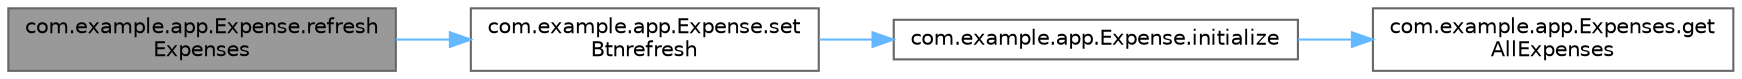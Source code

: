 digraph "com.example.app.Expense.refreshExpenses"
{
 // LATEX_PDF_SIZE
  bgcolor="transparent";
  edge [fontname=Helvetica,fontsize=10,labelfontname=Helvetica,labelfontsize=10];
  node [fontname=Helvetica,fontsize=10,shape=box,height=0.2,width=0.4];
  rankdir="LR";
  Node1 [id="Node000001",label="com.example.app.Expense.refresh\lExpenses",height=0.2,width=0.4,color="gray40", fillcolor="grey60", style="filled", fontcolor="black",tooltip=" "];
  Node1 -> Node2 [id="edge4_Node000001_Node000002",color="steelblue1",style="solid",tooltip=" "];
  Node2 [id="Node000002",label="com.example.app.Expense.set\lBtnrefresh",height=0.2,width=0.4,color="grey40", fillcolor="white", style="filled",URL="$classcom_1_1example_1_1app_1_1_expense.html#a9cfab62d4b766dbc68760141dbdd427a",tooltip=" "];
  Node2 -> Node3 [id="edge5_Node000002_Node000003",color="steelblue1",style="solid",tooltip=" "];
  Node3 [id="Node000003",label="com.example.app.Expense.initialize",height=0.2,width=0.4,color="grey40", fillcolor="white", style="filled",URL="$classcom_1_1example_1_1app_1_1_expense.html#a581f6167c28c8f2d228b4bd13c6e3e38",tooltip=" "];
  Node3 -> Node4 [id="edge6_Node000003_Node000004",color="steelblue1",style="solid",tooltip=" "];
  Node4 [id="Node000004",label="com.example.app.Expenses.get\lAllExpenses",height=0.2,width=0.4,color="grey40", fillcolor="white", style="filled",URL="$classcom_1_1example_1_1app_1_1_expenses.html#a3782fac40a53099b0dd0eecb6b50a081",tooltip=" "];
}

